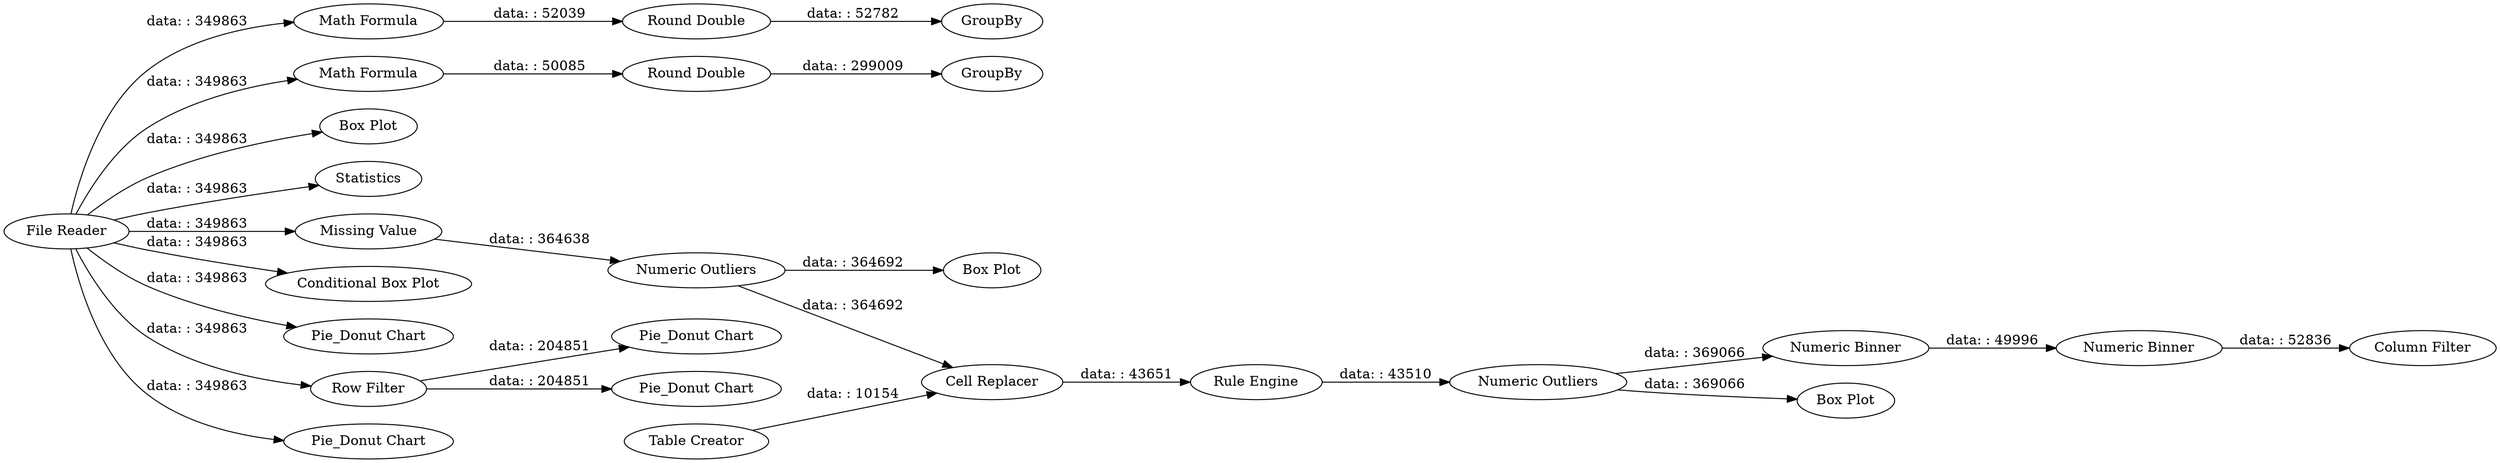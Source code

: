 digraph {
	"6710613173332994070_5" [label="Math Formula"]
	"6710613173332994070_55" [label="Numeric Binner"]
	"6710613173332994070_10" [label="Math Formula"]
	"6710613173332994070_22" [label=GroupBy]
	"6710613173332994070_58" [label="Numeric Outliers"]
	"6710613173332994070_23" [label="Round Double"]
	"6710613173332994070_60" [label="Box Plot"]
	"6710613173332994070_41" [label="Box Plot"]
	"6710613173332994070_21" [label=GroupBy]
	"6710613173332994070_39" [label=Statistics]
	"6710613173332994070_40" [label="Missing Value"]
	"6710613173332994070_61" [label="Column Filter"]
	"6710613173332994070_56" [label="Table Creator"]
	"6710613173332994070_59" [label="Box Plot"]
	"6710613173332994070_45" [label="Cell Replacer"]
	"6710613173332994070_51" [label="Numeric Outliers"]
	"6710613173332994070_63" [label="Conditional Box Plot"]
	"6710613173332994070_18" [label="Round Double"]
	"6710613173332994070_29" [label="Pie_Donut Chart"]
	"6710613173332994070_52" [label="Rule Engine"]
	"6710613173332994070_1" [label="File Reader"]
	"6710613173332994070_28" [label="Pie_Donut Chart"]
	"6710613173332994070_53" [label="Numeric Binner"]
	"6710613173332994070_25" [label="Pie_Donut Chart"]
	"6710613173332994070_27" [label="Row Filter"]
	"6710613173332994070_2" [label="Pie_Donut Chart"]
	"6710613173332994070_1" -> "6710613173332994070_40" [label="data: : 349863"]
	"6710613173332994070_51" -> "6710613173332994070_60" [label="data: : 369066"]
	"6710613173332994070_27" -> "6710613173332994070_25" [label="data: : 204851"]
	"6710613173332994070_55" -> "6710613173332994070_53" [label="data: : 49996"]
	"6710613173332994070_56" -> "6710613173332994070_45" [label="data: : 10154"]
	"6710613173332994070_1" -> "6710613173332994070_41" [label="data: : 349863"]
	"6710613173332994070_40" -> "6710613173332994070_58" [label="data: : 364638"]
	"6710613173332994070_1" -> "6710613173332994070_27" [label="data: : 349863"]
	"6710613173332994070_1" -> "6710613173332994070_5" [label="data: : 349863"]
	"6710613173332994070_58" -> "6710613173332994070_59" [label="data: : 364692"]
	"6710613173332994070_18" -> "6710613173332994070_21" [label="data: : 52782"]
	"6710613173332994070_27" -> "6710613173332994070_29" [label="data: : 204851"]
	"6710613173332994070_53" -> "6710613173332994070_61" [label="data: : 52836"]
	"6710613173332994070_5" -> "6710613173332994070_18" [label="data: : 52039"]
	"6710613173332994070_1" -> "6710613173332994070_39" [label="data: : 349863"]
	"6710613173332994070_52" -> "6710613173332994070_51" [label="data: : 43510"]
	"6710613173332994070_1" -> "6710613173332994070_28" [label="data: : 349863"]
	"6710613173332994070_1" -> "6710613173332994070_2" [label="data: : 349863"]
	"6710613173332994070_1" -> "6710613173332994070_63" [label="data: : 349863"]
	"6710613173332994070_58" -> "6710613173332994070_45" [label="data: : 364692"]
	"6710613173332994070_51" -> "6710613173332994070_55" [label="data: : 369066"]
	"6710613173332994070_45" -> "6710613173332994070_52" [label="data: : 43651"]
	"6710613173332994070_1" -> "6710613173332994070_10" [label="data: : 349863"]
	"6710613173332994070_23" -> "6710613173332994070_22" [label="data: : 299009"]
	"6710613173332994070_10" -> "6710613173332994070_23" [label="data: : 50085"]
	rankdir=LR
}
